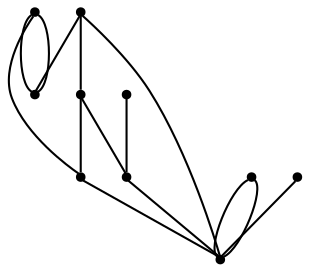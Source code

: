 graph {
  node [shape=point,comment="{\"directed\":false,\"doi\":\"10.1007/3-540-36151-0_1\",\"figure\":\"7\"}"]

  v0 [pos="1155.8874448140464,551.4498726526897"]
  v1 [pos="1108.1374804178874,570.5748891830444"]
  v2 [pos="1031.6375096639,350.94979763031006"]
  v3 [pos="955.2625179290771,570.574762026469"]
  v4 [pos="812.0124975840251,341.32474422454834"]
  v5 [pos="1031.637461980184,475.07496039072674"]
  v6 [pos="1031.637461980184,408.20001125335693"]
  v7 [pos="1022.1375147501628,599.2008463541666"]
  v8 [pos="926.6374746958415,417.69987901051843"]
  v9 [pos="792.8874969482422,532.4497238794963"]

  v0 -- v1 [id="-1",pos="1155.8874448140464,551.4498726526897 1154.595947265625,575.8874273300171 1142.1375274658203,587.3374319076538 1127.1916707356772,587.3374319076538 1120.1541900634766,587.3374319076538 1113.3625030517578,584.7582832972209 1108.1374804178874,570.5748891830444"]
  v0 -- v1 [id="-2",pos="1155.8874448140464,551.4498726526897 1151.3165791829429,539.937465985616 1146.441650390625,538.9374748865764 1141.5166219075522,538.9374748865764 1126.9707997639975,538.9374748865764 1113.820775349935,547.6083135604858 1108.1374804178874,570.5748891830444"]
  v4 -- v8 [id="-5",pos="812.0124975840251,341.32474422454834 897.9832967122396,341.32073879241943 897.9832967122396,341.32073879241943 897.9832967122396,341.32073879241943 926.6374746958415,417.69987901051843 926.6374746958415,417.69987901051843 926.6374746958415,417.69987901051843"]
  v9 -- v6 [id="-6",pos="792.8874969482422,532.4497238794963 897.9833602905275,503.6748266220093 897.9833602905275,503.6748266220093 897.9833602905275,503.6748266220093 1031.637461980184,408.20001125335693 1031.637461980184,408.20001125335693 1031.637461980184,408.20001125335693"]
  v3 -- v5 [id="-9",pos="955.2625179290771,570.574762026469 949.5541254679363,547.6083135604858 936.408297220866,538.9374748865764 921.8583424886068,538.9374748865764 916.9333140055339,538.9374748865764 912.0625178019206,539.937465985616 907.5333277384441,541.8791468938191 936.187489827474,484.5747963587443 936.187489827474,484.5747963587443 936.187489827474,484.5747963587443 1031.637461980184,475.07496039072674 1031.637461980184,475.07496039072674 1031.637461980184,475.07496039072674"]
  v8 -- v6 [id="-11",pos="926.6374746958415,417.69987901051843 1031.637461980184,408.20001125335693 1031.637461980184,408.20001125335693 1031.637461980184,408.20001125335693"]
  v3 -- v8 [id="-13",pos="955.2625179290771,570.574762026469 983.9375178019206,503.6749855677287 983.9375178019206,503.6749855677287 983.9375178019206,503.6749855677287 926.6374746958415,417.69987901051843 926.6374746958415,417.69987901051843 926.6374746958415,417.69987901051843"]
  v0 -- v5 [id="-15",pos="1155.8874448140464,551.4498726526897 1136.7416381835938,484.5747963587443 1136.7416381835938,484.5747963587443 1136.7416381835938,484.5747963587443 1031.637461980184,475.07496039072674 1031.637461980184,475.07496039072674 1031.637461980184,475.07496039072674"]
  v7 -- v6 [id="-17",pos="1022.1375147501628,599.2008463541666 993.4874852498373,522.7789576848347 993.4874852498373,522.7789576848347 993.4874852498373,522.7789576848347 1031.637461980184,408.20001125335693 1031.637461980184,408.20001125335693 1031.637461980184,408.20001125335693"]
  v5 -- v6 [id="-18",pos="1031.637461980184,475.07496039072674 1031.637461980184,408.20001125335693 1031.637461980184,408.20001125335693 1031.637461980184,408.20001125335693"]
  v7 -- v1 [id="-19",pos="1022.1375147501628,599.2008463541666 1108.1374804178874,570.5748891830444 1108.1374804178874,570.5748891830444 1108.1374804178874,570.5748891830444"]
  v7 -- v3 [id="-21",pos="1022.1375147501628,599.2008463541666 955.2625179290771,570.574762026469 955.2625179290771,570.574762026469 955.2625179290771,570.574762026469"]
  v2 -- v6 [id="-7",pos="1031.6375096639,350.94979763031006 1047.2541173299155,364.93740240732825 1050.791613260905,372.0123942693075 1050.791613260905,379.5207357406616 1050.791613260905,387.0332098007202 1047.2541173299155,394.104069073995 1031.637461980184,408.20001125335693"]
  v2 -- v6 [id="-8",pos="1031.6375096639,350.94979763031006 1016.1208470662435,364.9372752507528 1012.5875473022462,372.01233069101966 1012.5875473022462,379.52060858408606 1012.5875473022462,387.0331462224325 1016.1208470662435,394.10400549570716 1031.637461980184,408.20001125335693"]
}